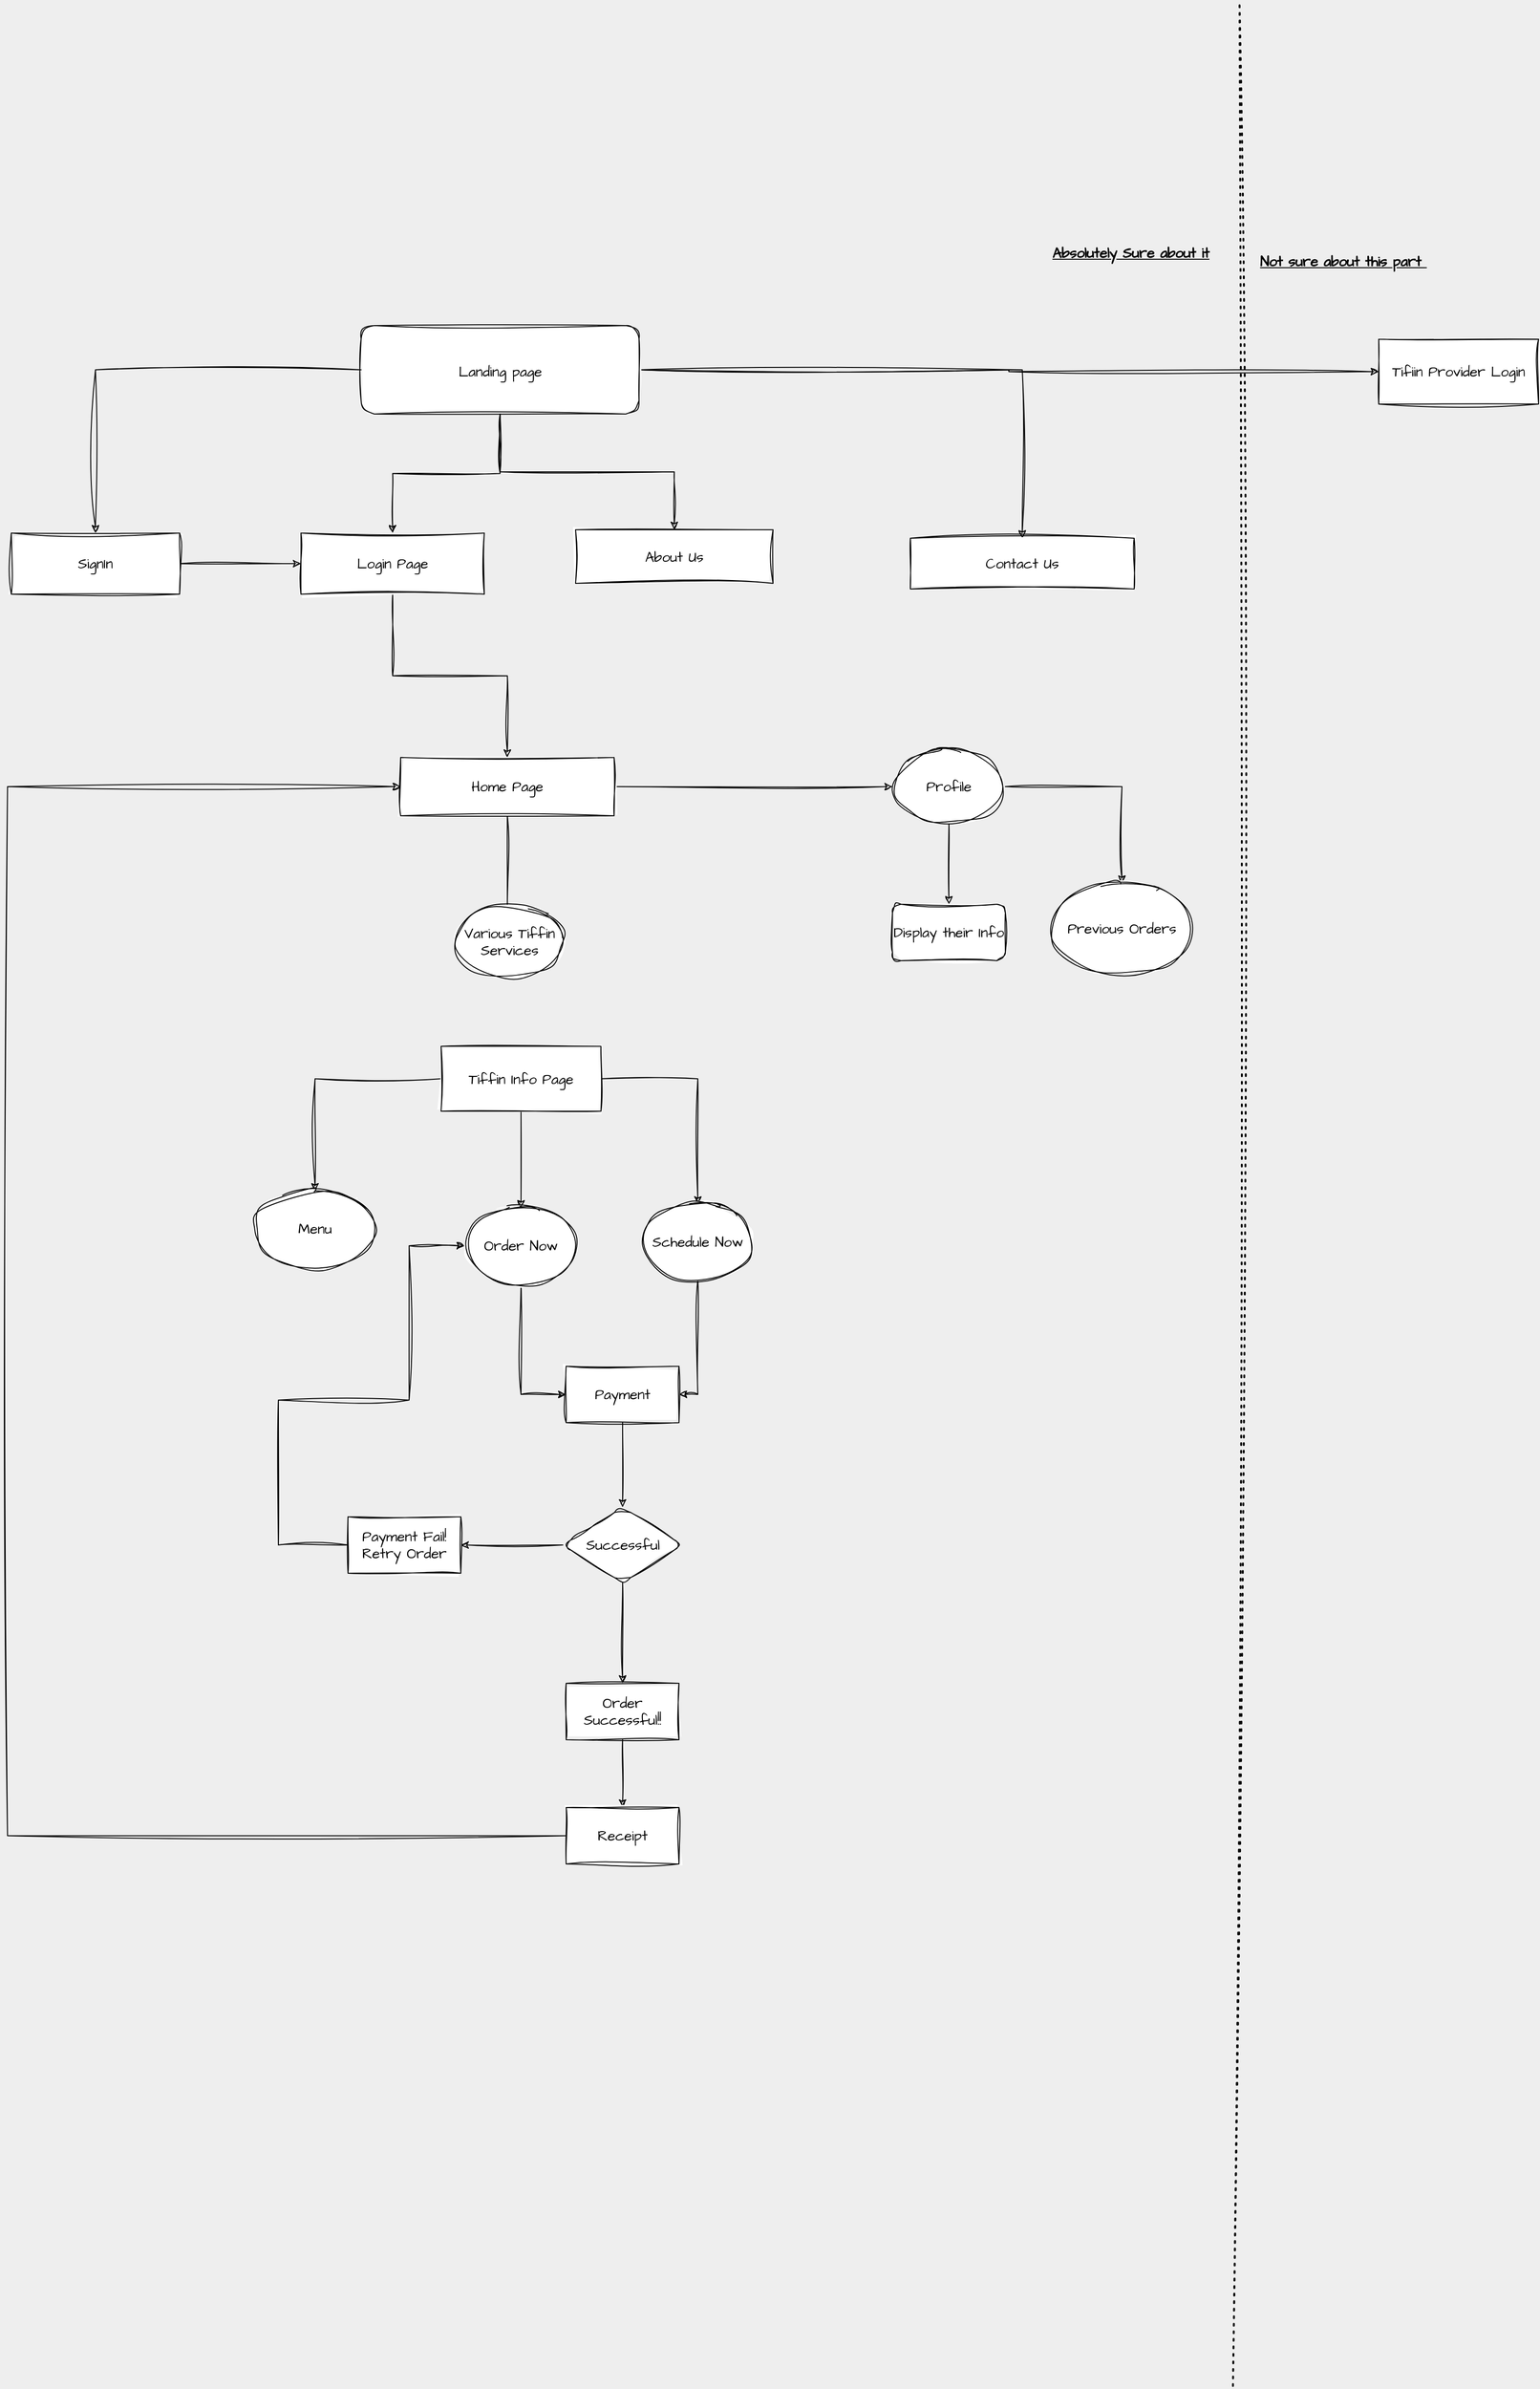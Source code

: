 <mxfile version="20.8.5" type="device" pages="4"><diagram id="qU4LE53ooOgN2-zUYoFn" name="Work Flow"><mxGraphModel dx="3400" dy="2569" grid="0" gridSize="10" guides="1" tooltips="1" connect="1" arrows="1" fold="1" page="0" pageScale="1" pageWidth="850" pageHeight="1100" background="#EEEEEE" math="0" shadow="0"><root><mxCell id="0"/><mxCell id="1" parent="0"/><mxCell id="UspK05dRH2hEgjVhkQDz-46" style="edgeStyle=orthogonalEdgeStyle;rounded=0;sketch=1;hachureGap=4;jiggle=2;orthogonalLoop=1;jettySize=auto;html=1;fontFamily=Architects Daughter;fontSource=https%3A%2F%2Ffonts.googleapis.com%2Fcss%3Ffamily%3DArchitects%2BDaughter;fontSize=15;entryX=0;entryY=0.5;entryDx=0;entryDy=0;fontColor=default;labelBackgroundColor=none;" parent="1" source="UspK05dRH2hEgjVhkQDz-1" target="UspK05dRH2hEgjVhkQDz-47" edge="1"><mxGeometry relative="1" as="geometry"><mxPoint x="806.143" y="-0.5" as="targetPoint"/></mxGeometry></mxCell><mxCell id="cf98-IgaGkdmowXJAJKg-17" style="edgeStyle=orthogonalEdgeStyle;rounded=0;sketch=1;hachureGap=4;jiggle=2;curveFitting=1;orthogonalLoop=1;jettySize=auto;html=1;entryX=0.5;entryY=0;entryDx=0;entryDy=0;fontFamily=Architects Daughter;fontSource=https%3A%2F%2Ffonts.googleapis.com%2Fcss%3Ffamily%3DArchitects%2BDaughter;fontSize=16;" edge="1" parent="1" source="UspK05dRH2hEgjVhkQDz-1" target="UspK05dRH2hEgjVhkQDz-19"><mxGeometry relative="1" as="geometry"/></mxCell><mxCell id="cf98-IgaGkdmowXJAJKg-18" style="edgeStyle=orthogonalEdgeStyle;rounded=0;sketch=1;hachureGap=4;jiggle=2;curveFitting=1;orthogonalLoop=1;jettySize=auto;html=1;exitX=0;exitY=0.5;exitDx=0;exitDy=0;entryX=0.5;entryY=0;entryDx=0;entryDy=0;fontFamily=Architects Daughter;fontSource=https%3A%2F%2Ffonts.googleapis.com%2Fcss%3Ffamily%3DArchitects%2BDaughter;fontSize=16;" edge="1" parent="1" source="UspK05dRH2hEgjVhkQDz-1" target="UspK05dRH2hEgjVhkQDz-14"><mxGeometry relative="1" as="geometry"/></mxCell><mxCell id="cf98-IgaGkdmowXJAJKg-19" style="edgeStyle=orthogonalEdgeStyle;rounded=0;sketch=1;hachureGap=4;jiggle=2;curveFitting=1;orthogonalLoop=1;jettySize=auto;html=1;entryX=0.5;entryY=0;entryDx=0;entryDy=0;fontFamily=Architects Daughter;fontSource=https%3A%2F%2Ffonts.googleapis.com%2Fcss%3Ffamily%3DArchitects%2BDaughter;fontSize=16;" edge="1" parent="1" source="UspK05dRH2hEgjVhkQDz-1" target="UspK05dRH2hEgjVhkQDz-2"><mxGeometry relative="1" as="geometry"/></mxCell><mxCell id="cf98-IgaGkdmowXJAJKg-20" style="edgeStyle=orthogonalEdgeStyle;rounded=0;sketch=1;hachureGap=4;jiggle=2;curveFitting=1;orthogonalLoop=1;jettySize=auto;html=1;exitX=1;exitY=0.5;exitDx=0;exitDy=0;entryX=0.5;entryY=0;entryDx=0;entryDy=0;fontFamily=Architects Daughter;fontSource=https%3A%2F%2Ffonts.googleapis.com%2Fcss%3Ffamily%3DArchitects%2BDaughter;fontSize=16;" edge="1" parent="1" source="UspK05dRH2hEgjVhkQDz-1" target="UspK05dRH2hEgjVhkQDz-3"><mxGeometry relative="1" as="geometry"/></mxCell><mxCell id="UspK05dRH2hEgjVhkQDz-1" value="&lt;font style=&quot;font-size: 15px;&quot;&gt;Landing page&lt;/font&gt;" style="rounded=1;whiteSpace=wrap;html=1;sketch=1;hachureGap=4;jiggle=2;fontFamily=Architects Daughter;fontSource=https%3A%2F%2Ffonts.googleapis.com%2Fcss%3Ffamily%3DArchitects%2BDaughter;fontSize=20;glass=0;shadow=0;labelBackgroundColor=none;" parent="1" vertex="1"><mxGeometry x="78" y="-413" width="295.5" height="94" as="geometry"/></mxCell><mxCell id="UspK05dRH2hEgjVhkQDz-2" value="About Us" style="rounded=0;whiteSpace=wrap;html=1;shadow=0;glass=0;sketch=1;hachureGap=4;jiggle=2;fontFamily=Architects Daughter;fontSource=https%3A%2F%2Ffonts.googleapis.com%2Fcss%3Ffamily%3DArchitects%2BDaughter;fontSize=15;labelBackgroundColor=none;" parent="1" vertex="1"><mxGeometry x="306" y="-196" width="210" height="57" as="geometry"/></mxCell><mxCell id="UspK05dRH2hEgjVhkQDz-3" value="Contact Us" style="rounded=0;whiteSpace=wrap;html=1;shadow=0;glass=0;sketch=1;hachureGap=4;jiggle=2;fontFamily=Architects Daughter;fontSource=https%3A%2F%2Ffonts.googleapis.com%2Fcss%3Ffamily%3DArchitects%2BDaughter;fontSize=15;labelBackgroundColor=none;" parent="1" vertex="1"><mxGeometry x="662" y="-187" width="238" height="54" as="geometry"/></mxCell><mxCell id="cf98-IgaGkdmowXJAJKg-23" style="edgeStyle=orthogonalEdgeStyle;rounded=0;sketch=1;hachureGap=4;jiggle=2;curveFitting=1;orthogonalLoop=1;jettySize=auto;html=1;entryX=0.479;entryY=0.146;entryDx=0;entryDy=0;entryPerimeter=0;fontFamily=Architects Daughter;fontSource=https%3A%2F%2Ffonts.googleapis.com%2Fcss%3Ffamily%3DArchitects%2BDaughter;fontSize=16;" edge="1" parent="1" source="UspK05dRH2hEgjVhkQDz-4" target="UspK05dRH2hEgjVhkQDz-34"><mxGeometry relative="1" as="geometry"/></mxCell><mxCell id="cf98-IgaGkdmowXJAJKg-24" style="edgeStyle=orthogonalEdgeStyle;rounded=0;sketch=1;hachureGap=4;jiggle=2;curveFitting=1;orthogonalLoop=1;jettySize=auto;html=1;entryX=0;entryY=0.5;entryDx=0;entryDy=0;fontFamily=Architects Daughter;fontSource=https%3A%2F%2Ffonts.googleapis.com%2Fcss%3Ffamily%3DArchitects%2BDaughter;fontSize=16;" edge="1" parent="1" source="UspK05dRH2hEgjVhkQDz-4" target="UspK05dRH2hEgjVhkQDz-66"><mxGeometry relative="1" as="geometry"/></mxCell><mxCell id="UspK05dRH2hEgjVhkQDz-4" value="Home Page" style="rounded=0;whiteSpace=wrap;html=1;shadow=0;glass=0;sketch=1;hachureGap=4;jiggle=2;fontFamily=Architects Daughter;fontSource=https%3A%2F%2Ffonts.googleapis.com%2Fcss%3Ffamily%3DArchitects%2BDaughter;fontSize=15;labelBackgroundColor=none;" parent="1" vertex="1"><mxGeometry x="120" y="46" width="227" height="62" as="geometry"/></mxCell><mxCell id="cf98-IgaGkdmowXJAJKg-21" style="edgeStyle=orthogonalEdgeStyle;rounded=0;sketch=1;hachureGap=4;jiggle=2;curveFitting=1;orthogonalLoop=1;jettySize=auto;html=1;fontFamily=Architects Daughter;fontSource=https%3A%2F%2Ffonts.googleapis.com%2Fcss%3Ffamily%3DArchitects%2BDaughter;fontSize=16;" edge="1" parent="1" source="UspK05dRH2hEgjVhkQDz-14" target="UspK05dRH2hEgjVhkQDz-19"><mxGeometry relative="1" as="geometry"/></mxCell><mxCell id="UspK05dRH2hEgjVhkQDz-14" value="SignIn" style="rounded=0;whiteSpace=wrap;html=1;shadow=0;glass=0;sketch=1;hachureGap=4;jiggle=2;fontFamily=Architects Daughter;fontSource=https%3A%2F%2Ffonts.googleapis.com%2Fcss%3Ffamily%3DArchitects%2BDaughter;fontSize=15;labelBackgroundColor=none;" parent="1" vertex="1"><mxGeometry x="-294" y="-192.5" width="179" height="65" as="geometry"/></mxCell><mxCell id="cf98-IgaGkdmowXJAJKg-22" style="edgeStyle=orthogonalEdgeStyle;rounded=0;sketch=1;hachureGap=4;jiggle=2;curveFitting=1;orthogonalLoop=1;jettySize=auto;html=1;entryX=0.5;entryY=0;entryDx=0;entryDy=0;fontFamily=Architects Daughter;fontSource=https%3A%2F%2Ffonts.googleapis.com%2Fcss%3Ffamily%3DArchitects%2BDaughter;fontSize=16;" edge="1" parent="1" source="UspK05dRH2hEgjVhkQDz-19" target="UspK05dRH2hEgjVhkQDz-4"><mxGeometry relative="1" as="geometry"/></mxCell><mxCell id="UspK05dRH2hEgjVhkQDz-19" value="Login Page" style="rounded=0;whiteSpace=wrap;html=1;shadow=0;glass=0;sketch=1;hachureGap=4;jiggle=2;fontFamily=Architects Daughter;fontSource=https%3A%2F%2Ffonts.googleapis.com%2Fcss%3Ffamily%3DArchitects%2BDaughter;fontSize=15;labelBackgroundColor=none;" parent="1" vertex="1"><mxGeometry x="14" y="-192.5" width="195" height="65" as="geometry"/></mxCell><mxCell id="cf98-IgaGkdmowXJAJKg-6" style="edgeStyle=orthogonalEdgeStyle;rounded=0;sketch=1;hachureGap=4;jiggle=2;curveFitting=1;orthogonalLoop=1;jettySize=auto;html=1;exitX=0;exitY=0.5;exitDx=0;exitDy=0;entryX=0.5;entryY=0;entryDx=0;entryDy=0;fontFamily=Architects Daughter;fontSource=https%3A%2F%2Ffonts.googleapis.com%2Fcss%3Ffamily%3DArchitects%2BDaughter;fontSize=16;" edge="1" parent="1" source="UspK05dRH2hEgjVhkQDz-32" target="cf98-IgaGkdmowXJAJKg-5"><mxGeometry relative="1" as="geometry"/></mxCell><mxCell id="cf98-IgaGkdmowXJAJKg-7" style="edgeStyle=orthogonalEdgeStyle;rounded=0;sketch=1;hachureGap=4;jiggle=2;curveFitting=1;orthogonalLoop=1;jettySize=auto;html=1;entryX=0.5;entryY=0;entryDx=0;entryDy=0;fontFamily=Architects Daughter;fontSource=https%3A%2F%2Ffonts.googleapis.com%2Fcss%3Ffamily%3DArchitects%2BDaughter;fontSize=16;" edge="1" parent="1" source="UspK05dRH2hEgjVhkQDz-32" target="UspK05dRH2hEgjVhkQDz-39"><mxGeometry relative="1" as="geometry"/></mxCell><mxCell id="cf98-IgaGkdmowXJAJKg-8" style="edgeStyle=orthogonalEdgeStyle;rounded=0;sketch=1;hachureGap=4;jiggle=2;curveFitting=1;orthogonalLoop=1;jettySize=auto;html=1;exitX=1;exitY=0.5;exitDx=0;exitDy=0;entryX=0.5;entryY=0;entryDx=0;entryDy=0;fontFamily=Architects Daughter;fontSource=https%3A%2F%2Ffonts.googleapis.com%2Fcss%3Ffamily%3DArchitects%2BDaughter;fontSize=16;" edge="1" parent="1" source="UspK05dRH2hEgjVhkQDz-32" target="UspK05dRH2hEgjVhkQDz-41"><mxGeometry relative="1" as="geometry"/></mxCell><mxCell id="UspK05dRH2hEgjVhkQDz-32" value="Tiffin Info Page" style="rounded=0;whiteSpace=wrap;html=1;shadow=0;glass=0;sketch=1;hachureGap=4;jiggle=2;fontFamily=Architects Daughter;fontSource=https%3A%2F%2Ffonts.googleapis.com%2Fcss%3Ffamily%3DArchitects%2BDaughter;fontSize=15;labelBackgroundColor=none;" parent="1" vertex="1"><mxGeometry x="163" y="353" width="170" height="69" as="geometry"/></mxCell><mxCell id="UspK05dRH2hEgjVhkQDz-34" value="Various Tiffin Services" style="ellipse;whiteSpace=wrap;html=1;rounded=1;shadow=0;glass=0;sketch=1;hachureGap=4;jiggle=2;fontFamily=Architects Daughter;fontSource=https%3A%2F%2Ffonts.googleapis.com%2Fcss%3Ffamily%3DArchitects%2BDaughter;fontSize=15;labelBackgroundColor=none;" parent="1" vertex="1"><mxGeometry x="176" y="202" width="120" height="80" as="geometry"/></mxCell><mxCell id="cf98-IgaGkdmowXJAJKg-9" style="edgeStyle=orthogonalEdgeStyle;rounded=0;sketch=1;hachureGap=4;jiggle=2;curveFitting=1;orthogonalLoop=1;jettySize=auto;html=1;entryX=0;entryY=0.5;entryDx=0;entryDy=0;fontFamily=Architects Daughter;fontSource=https%3A%2F%2Ffonts.googleapis.com%2Fcss%3Ffamily%3DArchitects%2BDaughter;fontSize=16;" edge="1" parent="1" source="UspK05dRH2hEgjVhkQDz-39" target="UspK05dRH2hEgjVhkQDz-43"><mxGeometry relative="1" as="geometry"/></mxCell><mxCell id="UspK05dRH2hEgjVhkQDz-39" value="Order Now" style="ellipse;whiteSpace=wrap;html=1;rounded=1;shadow=0;glass=0;sketch=1;hachureGap=4;jiggle=2;fontFamily=Architects Daughter;fontSource=https%3A%2F%2Ffonts.googleapis.com%2Fcss%3Ffamily%3DArchitects%2BDaughter;fontSize=15;labelBackgroundColor=none;" parent="1" vertex="1"><mxGeometry x="188" y="525" width="120" height="80" as="geometry"/></mxCell><mxCell id="cf98-IgaGkdmowXJAJKg-10" style="edgeStyle=orthogonalEdgeStyle;rounded=0;sketch=1;hachureGap=4;jiggle=2;curveFitting=1;orthogonalLoop=1;jettySize=auto;html=1;entryX=1;entryY=0.5;entryDx=0;entryDy=0;fontFamily=Architects Daughter;fontSource=https%3A%2F%2Ffonts.googleapis.com%2Fcss%3Ffamily%3DArchitects%2BDaughter;fontSize=16;" edge="1" parent="1" source="UspK05dRH2hEgjVhkQDz-41" target="UspK05dRH2hEgjVhkQDz-43"><mxGeometry relative="1" as="geometry"/></mxCell><mxCell id="UspK05dRH2hEgjVhkQDz-41" value="Schedule Now" style="ellipse;whiteSpace=wrap;html=1;rounded=1;shadow=0;glass=0;sketch=1;hachureGap=4;jiggle=2;fontFamily=Architects Daughter;fontSource=https%3A%2F%2Ffonts.googleapis.com%2Fcss%3Ffamily%3DArchitects%2BDaughter;fontSize=15;labelBackgroundColor=none;" parent="1" vertex="1"><mxGeometry x="376" y="521" width="120" height="80" as="geometry"/></mxCell><mxCell id="cf98-IgaGkdmowXJAJKg-11" style="edgeStyle=orthogonalEdgeStyle;rounded=0;sketch=1;hachureGap=4;jiggle=2;curveFitting=1;orthogonalLoop=1;jettySize=auto;html=1;exitX=0.5;exitY=1;exitDx=0;exitDy=0;entryX=0.5;entryY=0;entryDx=0;entryDy=0;fontFamily=Architects Daughter;fontSource=https%3A%2F%2Ffonts.googleapis.com%2Fcss%3Ffamily%3DArchitects%2BDaughter;fontSize=16;" edge="1" parent="1" source="UspK05dRH2hEgjVhkQDz-43" target="UspK05dRH2hEgjVhkQDz-50"><mxGeometry relative="1" as="geometry"/></mxCell><mxCell id="UspK05dRH2hEgjVhkQDz-43" value="Payment" style="rounded=0;whiteSpace=wrap;html=1;shadow=0;glass=0;sketch=1;hachureGap=4;jiggle=2;fontFamily=Architects Daughter;fontSource=https%3A%2F%2Ffonts.googleapis.com%2Fcss%3Ffamily%3DArchitects%2BDaughter;fontSize=15;labelBackgroundColor=none;" parent="1" vertex="1"><mxGeometry x="296" y="693" width="120" height="60" as="geometry"/></mxCell><mxCell id="UspK05dRH2hEgjVhkQDz-47" value="Tifiin Provider Login" style="rounded=0;whiteSpace=wrap;html=1;shadow=0;glass=0;sketch=1;hachureGap=4;jiggle=2;fontFamily=Architects Daughter;fontSource=https%3A%2F%2Ffonts.googleapis.com%2Fcss%3Ffamily%3DArchitects%2BDaughter;fontSize=15;labelBackgroundColor=none;" parent="1" vertex="1"><mxGeometry x="1160" y="-398.5" width="170" height="69" as="geometry"/></mxCell><mxCell id="UspK05dRH2hEgjVhkQDz-48" value="" style="endArrow=none;dashed=1;html=1;dashPattern=1 3;strokeWidth=2;rounded=0;sketch=1;hachureGap=4;jiggle=2;fontFamily=Architects Daughter;fontSource=https%3A%2F%2Ffonts.googleapis.com%2Fcss%3Ffamily%3DArchitects%2BDaughter;fontSize=15;fontColor=default;labelBackgroundColor=none;" parent="1" edge="1"><mxGeometry width="50" height="50" relative="1" as="geometry"><mxPoint x="1005" y="1776.713" as="sourcePoint"/><mxPoint x="1012" y="-757.001" as="targetPoint"/></mxGeometry></mxCell><mxCell id="cf98-IgaGkdmowXJAJKg-12" style="edgeStyle=orthogonalEdgeStyle;rounded=0;sketch=1;hachureGap=4;jiggle=2;curveFitting=1;orthogonalLoop=1;jettySize=auto;html=1;exitX=0;exitY=0.5;exitDx=0;exitDy=0;entryX=1;entryY=0.5;entryDx=0;entryDy=0;fontFamily=Architects Daughter;fontSource=https%3A%2F%2Ffonts.googleapis.com%2Fcss%3Ffamily%3DArchitects%2BDaughter;fontSize=16;" edge="1" parent="1" source="UspK05dRH2hEgjVhkQDz-50" target="UspK05dRH2hEgjVhkQDz-55"><mxGeometry relative="1" as="geometry"/></mxCell><mxCell id="cf98-IgaGkdmowXJAJKg-13" style="edgeStyle=orthogonalEdgeStyle;rounded=0;sketch=1;hachureGap=4;jiggle=2;curveFitting=1;orthogonalLoop=1;jettySize=auto;html=1;entryX=0.5;entryY=0;entryDx=0;entryDy=0;fontFamily=Architects Daughter;fontSource=https%3A%2F%2Ffonts.googleapis.com%2Fcss%3Ffamily%3DArchitects%2BDaughter;fontSize=16;" edge="1" parent="1" source="UspK05dRH2hEgjVhkQDz-50" target="UspK05dRH2hEgjVhkQDz-52"><mxGeometry relative="1" as="geometry"/></mxCell><mxCell id="UspK05dRH2hEgjVhkQDz-50" value="Successful" style="rhombus;whiteSpace=wrap;html=1;rounded=1;shadow=0;glass=0;sketch=1;hachureGap=4;jiggle=2;fontFamily=Architects Daughter;fontSource=https%3A%2F%2Ffonts.googleapis.com%2Fcss%3Ffamily%3DArchitects%2BDaughter;fontSize=15;labelBackgroundColor=none;" parent="1" vertex="1"><mxGeometry x="292.5" y="843" width="127" height="80" as="geometry"/></mxCell><mxCell id="cf98-IgaGkdmowXJAJKg-14" style="edgeStyle=orthogonalEdgeStyle;rounded=0;sketch=1;hachureGap=4;jiggle=2;curveFitting=1;orthogonalLoop=1;jettySize=auto;html=1;entryX=0.5;entryY=0;entryDx=0;entryDy=0;fontFamily=Architects Daughter;fontSource=https%3A%2F%2Ffonts.googleapis.com%2Fcss%3Ffamily%3DArchitects%2BDaughter;fontSize=16;" edge="1" parent="1" source="UspK05dRH2hEgjVhkQDz-52" target="UspK05dRH2hEgjVhkQDz-62"><mxGeometry relative="1" as="geometry"/></mxCell><mxCell id="UspK05dRH2hEgjVhkQDz-52" value="Order Successful!!" style="rounded=0;whiteSpace=wrap;html=1;shadow=0;glass=0;sketch=1;hachureGap=4;jiggle=2;fontFamily=Architects Daughter;fontSource=https%3A%2F%2Ffonts.googleapis.com%2Fcss%3Ffamily%3DArchitects%2BDaughter;fontSize=15;labelBackgroundColor=none;" parent="1" vertex="1"><mxGeometry x="296" y="1030" width="120" height="60" as="geometry"/></mxCell><mxCell id="cf98-IgaGkdmowXJAJKg-15" style="edgeStyle=orthogonalEdgeStyle;rounded=0;sketch=1;hachureGap=4;jiggle=2;curveFitting=1;orthogonalLoop=1;jettySize=auto;html=1;entryX=0;entryY=0.5;entryDx=0;entryDy=0;fontFamily=Architects Daughter;fontSource=https%3A%2F%2Ffonts.googleapis.com%2Fcss%3Ffamily%3DArchitects%2BDaughter;fontSize=16;" edge="1" parent="1" source="UspK05dRH2hEgjVhkQDz-55" target="UspK05dRH2hEgjVhkQDz-39"><mxGeometry relative="1" as="geometry"><Array as="points"><mxPoint x="-10" y="883"/><mxPoint x="-10" y="729"/><mxPoint x="129" y="729"/><mxPoint x="129" y="565"/></Array></mxGeometry></mxCell><mxCell id="UspK05dRH2hEgjVhkQDz-55" value="Payment Fail!&lt;br&gt;Retry Order" style="rounded=0;whiteSpace=wrap;html=1;shadow=0;glass=0;sketch=1;hachureGap=4;jiggle=2;fontFamily=Architects Daughter;fontSource=https%3A%2F%2Ffonts.googleapis.com%2Fcss%3Ffamily%3DArchitects%2BDaughter;fontSize=15;labelBackgroundColor=none;" parent="1" vertex="1"><mxGeometry x="64" y="853" width="120" height="60" as="geometry"/></mxCell><mxCell id="UspK05dRH2hEgjVhkQDz-57" value="&lt;u&gt;&lt;b&gt;Not sure about this part&amp;nbsp;&lt;/b&gt;&lt;/u&gt;" style="text;html=1;align=center;verticalAlign=middle;resizable=0;points=[];autosize=1;strokeColor=none;fillColor=none;fontSize=15;fontFamily=Architects Daughter;labelBackgroundColor=none;" parent="1" vertex="1"><mxGeometry x="1024" y="-496" width="195" height="30" as="geometry"/></mxCell><mxCell id="UspK05dRH2hEgjVhkQDz-58" value="&lt;u&gt;&lt;b&gt;Absolutely Sure about it&lt;/b&gt;&lt;/u&gt;" style="text;html=1;align=center;verticalAlign=middle;resizable=0;points=[];autosize=1;strokeColor=none;fillColor=none;fontSize=15;fontFamily=Architects Daughter;labelBackgroundColor=none;" parent="1" vertex="1"><mxGeometry x="803" y="-505" width="185" height="30" as="geometry"/></mxCell><mxCell id="cf98-IgaGkdmowXJAJKg-16" style="edgeStyle=orthogonalEdgeStyle;rounded=0;sketch=1;hachureGap=4;jiggle=2;curveFitting=1;orthogonalLoop=1;jettySize=auto;html=1;fontFamily=Architects Daughter;fontSource=https%3A%2F%2Ffonts.googleapis.com%2Fcss%3Ffamily%3DArchitects%2BDaughter;fontSize=16;entryX=0;entryY=0.5;entryDx=0;entryDy=0;" edge="1" parent="1" source="UspK05dRH2hEgjVhkQDz-62" target="UspK05dRH2hEgjVhkQDz-4"><mxGeometry relative="1" as="geometry"><mxPoint x="-215" y="415" as="targetPoint"/><Array as="points"><mxPoint x="-298" y="1192"/><mxPoint x="-298" y="77"/></Array></mxGeometry></mxCell><mxCell id="UspK05dRH2hEgjVhkQDz-62" value="Receipt" style="rounded=0;whiteSpace=wrap;html=1;shadow=0;glass=0;sketch=1;hachureGap=4;jiggle=2;fontFamily=Architects Daughter;fontSource=https%3A%2F%2Ffonts.googleapis.com%2Fcss%3Ffamily%3DArchitects%2BDaughter;fontSize=15;labelBackgroundColor=none;" parent="1" vertex="1"><mxGeometry x="296" y="1162" width="120" height="60" as="geometry"/></mxCell><mxCell id="cf98-IgaGkdmowXJAJKg-25" style="edgeStyle=orthogonalEdgeStyle;rounded=0;sketch=1;hachureGap=4;jiggle=2;curveFitting=1;orthogonalLoop=1;jettySize=auto;html=1;entryX=0.5;entryY=0;entryDx=0;entryDy=0;fontFamily=Architects Daughter;fontSource=https%3A%2F%2Ffonts.googleapis.com%2Fcss%3Ffamily%3DArchitects%2BDaughter;fontSize=16;" edge="1" parent="1" source="UspK05dRH2hEgjVhkQDz-66" target="UspK05dRH2hEgjVhkQDz-67"><mxGeometry relative="1" as="geometry"/></mxCell><mxCell id="cf98-IgaGkdmowXJAJKg-26" style="edgeStyle=orthogonalEdgeStyle;rounded=0;sketch=1;hachureGap=4;jiggle=2;curveFitting=1;orthogonalLoop=1;jettySize=auto;html=1;entryX=0.5;entryY=0;entryDx=0;entryDy=0;fontFamily=Architects Daughter;fontSource=https%3A%2F%2Ffonts.googleapis.com%2Fcss%3Ffamily%3DArchitects%2BDaughter;fontSize=16;" edge="1" parent="1" source="UspK05dRH2hEgjVhkQDz-66" target="UspK05dRH2hEgjVhkQDz-71"><mxGeometry relative="1" as="geometry"/></mxCell><mxCell id="UspK05dRH2hEgjVhkQDz-66" value="Profile" style="ellipse;whiteSpace=wrap;html=1;rounded=1;shadow=0;glass=0;sketch=1;hachureGap=4;jiggle=2;fontFamily=Architects Daughter;fontSource=https%3A%2F%2Ffonts.googleapis.com%2Fcss%3Ffamily%3DArchitects%2BDaughter;fontSize=15;labelBackgroundColor=none;" parent="1" vertex="1"><mxGeometry x="643" y="37" width="120" height="80" as="geometry"/></mxCell><mxCell id="UspK05dRH2hEgjVhkQDz-67" value="Display their Info" style="whiteSpace=wrap;html=1;fontSize=15;fontFamily=Architects Daughter;rounded=1;shadow=0;glass=0;sketch=1;hachureGap=4;jiggle=2;fontSource=https%3A%2F%2Ffonts.googleapis.com%2Fcss%3Ffamily%3DArchitects%2BDaughter;labelBackgroundColor=none;" parent="1" vertex="1"><mxGeometry x="643" y="202" width="120" height="60" as="geometry"/></mxCell><mxCell id="UspK05dRH2hEgjVhkQDz-71" value="Previous Orders" style="ellipse;whiteSpace=wrap;html=1;rounded=1;shadow=0;glass=0;sketch=1;hachureGap=4;jiggle=2;fontFamily=Architects Daughter;fontSource=https%3A%2F%2Ffonts.googleapis.com%2Fcss%3Ffamily%3DArchitects%2BDaughter;fontSize=15;labelBackgroundColor=none;" parent="1" vertex="1"><mxGeometry x="810" y="180" width="154" height="96" as="geometry"/></mxCell><mxCell id="cf98-IgaGkdmowXJAJKg-5" value="Menu" style="ellipse;whiteSpace=wrap;html=1;rounded=1;shadow=0;glass=0;sketch=1;hachureGap=4;jiggle=2;fontFamily=Architects Daughter;fontSource=https%3A%2F%2Ffonts.googleapis.com%2Fcss%3Ffamily%3DArchitects%2BDaughter;fontSize=15;labelBackgroundColor=none;" vertex="1" parent="1"><mxGeometry x="-31" y="507" width="120" height="80" as="geometry"/></mxCell></root></mxGraphModel></diagram><diagram id="x4HXn_7fGmS45YMYpyGe" name="Class Diagram"><mxGraphModel dx="1050" dy="619" grid="0" gridSize="10" guides="1" tooltips="1" connect="1" arrows="1" fold="1" page="0" pageScale="1" pageWidth="850" pageHeight="1100" math="0" shadow="0"><root><mxCell id="0"/><mxCell id="1" parent="0"/><mxCell id="iXjoS4rOGsuSApcdDR9K-1" value="" style="fillColor=none;strokeColor=none;pointerEvents=0;fontStyle=0;html=1;whiteSpace=wrap;container=1;collapsible=0;childLayout=stackLayout;resizeParent=1;dropTarget=0;fontSize=13;spacing=0;strokeOpacity=100;rounded=1;absoluteArcSize=1;arcSize=9;strokeWidth=0.8;sketch=1;swimlaneLine=0;" parent="1" vertex="1"><mxGeometry x="341" y="346" width="240" height="193.75" as="geometry"/></mxCell><mxCell id="iXjoS4rOGsuSApcdDR9K-2" value="USERS" style="swimlane;html=1;whiteSpace=wrap;connectable=0;fontStyle=0;startSize=30;dropTarget=0;rounded=1;spacing=0;strokeColor=#3a414a;strokeOpacity=100;strokeWidth=0.8;container=1;pointerEvents=0;collapsible=0;recursiveResize=0;fontSize=16.7;fontColor=#3a414a;swimlaneLine=0;sketch=1;" parent="iXjoS4rOGsuSApcdDR9K-1" vertex="1"><mxGeometry width="240" height="193.75" as="geometry"/></mxCell><mxCell id="iXjoS4rOGsuSApcdDR9K-3" value="" style="fillColor=none;strokeColor=none;pointerEvents=0;fontStyle=0;html=1;whiteSpace=wrap;container=1;collapsible=0;childLayout=stackLayout;resizeParent=1;dropTarget=0;fontSize=13;spacing=0;strokeOpacity=100;rounded=1;absoluteArcSize=1;arcSize=9;strokeWidth=0.8;sketch=1;swimlaneLine=0;" parent="1" vertex="1"><mxGeometry x="686" y="211" width="240" height="298.75" as="geometry"/></mxCell><mxCell id="iXjoS4rOGsuSApcdDR9K-4" value="ORDERS" style="swimlane;html=1;whiteSpace=wrap;connectable=0;fontStyle=0;startSize=30;dropTarget=0;rounded=1;spacing=0;strokeColor=#3a414a;strokeOpacity=100;strokeWidth=0.8;container=1;pointerEvents=0;collapsible=0;recursiveResize=0;fontSize=16.7;fontColor=#3a414a;sketch=1;swimlaneLine=0;" parent="iXjoS4rOGsuSApcdDR9K-3" vertex="1"><mxGeometry width="240" height="298.75" as="geometry"/></mxCell><mxCell id="iXjoS4rOGsuSApcdDR9K-5" value="" style="fillColor=none;strokeColor=none;pointerEvents=0;fontStyle=0;html=1;whiteSpace=wrap;container=1;collapsible=0;childLayout=stackLayout;resizeParent=1;dropTarget=0;fontSize=13;spacing=0;strokeOpacity=100;rounded=1;absoluteArcSize=1;arcSize=9;strokeWidth=0.8;sketch=1;swimlaneLine=0;" parent="1" vertex="1"><mxGeometry x="986" y="377" width="240" height="193.75" as="geometry"/></mxCell><mxCell id="iXjoS4rOGsuSApcdDR9K-6" value="TIFFIN" style="swimlane;html=1;whiteSpace=wrap;connectable=0;fontStyle=0;startSize=30;dropTarget=0;rounded=1;spacing=0;strokeColor=#3a414a;strokeOpacity=100;strokeWidth=0.8;container=1;pointerEvents=0;collapsible=0;recursiveResize=0;fontSize=16.7;fontColor=#3a414a;sketch=1;swimlaneLine=0;" parent="iXjoS4rOGsuSApcdDR9K-5" vertex="1"><mxGeometry width="240" height="193.75" as="geometry"/></mxCell><mxCell id="iXjoS4rOGsuSApcdDR9K-7" value="" style="fillColor=none;strokeColor=none;pointerEvents=0;fontStyle=0;html=1;whiteSpace=wrap;container=1;collapsible=0;childLayout=stackLayout;resizeParent=1;dropTarget=0;fontSize=13;spacing=0;strokeOpacity=100;rounded=1;absoluteArcSize=1;arcSize=9;strokeWidth=0.8;sketch=1;swimlaneLine=0;" parent="1" vertex="1"><mxGeometry x="697" y="586" width="240" height="193.75" as="geometry"/></mxCell><mxCell id="iXjoS4rOGsuSApcdDR9K-8" value="PAYMENT" style="swimlane;html=1;whiteSpace=wrap;connectable=0;fontStyle=0;startSize=30;dropTarget=0;rounded=1;spacing=0;strokeColor=#3a414a;strokeOpacity=100;strokeWidth=0.8;container=1;pointerEvents=0;collapsible=0;recursiveResize=0;fontSize=16.7;fontColor=#3a414a;sketch=1;swimlaneLine=0;" parent="iXjoS4rOGsuSApcdDR9K-7" vertex="1"><mxGeometry width="240" height="193.75" as="geometry"/></mxCell><UserObject label="-email&#10;-password&#10;-name               &#10;&#9;-first name&#10;&#9;-last name&#10;-phone number" lucidchartObjectId="r13ki5lJMA2C" id="iXjoS4rOGsuSApcdDR9K-9"><mxCell style="html=1;overflow=block;blockSpacing=1;whiteSpace=wrap;fontSize=16.7;fontColor=#3a414a;align=left;spacing=3.8;verticalAlign=top;strokeColor=none;fillOpacity=0;fillColor=#ffffff;strokeWidth=0;sketch=1;swimlaneLine=0;rounded=1;" parent="1" vertex="1"><mxGeometry x="356" y="391" width="210" height="128" as="geometry"/></mxCell></UserObject><UserObject label="-user_id&#10;-tiffin_id&#10;-delivery address&#10;-order details&#10;&#9;-order now&#10;&#9;&#9;-number of meal&#10;&#9;&#9;-type of meal&#10;&#9;-scheduled order&#10;&#9;&#9;-from date&#10;&#9;&#9;-type&#10;&#9;&#9;-number of meal" lucidchartObjectId="r13kfVSxAThA" id="iXjoS4rOGsuSApcdDR9K-10"><mxCell style="html=1;overflow=block;blockSpacing=1;whiteSpace=wrap;fontSize=16.7;fontColor=#3a414a;align=left;spacing=3.8;verticalAlign=top;strokeColor=none;fillOpacity=0;fillColor=#ffffff;strokeWidth=0;sketch=1;swimlaneLine=0;rounded=1;" parent="1" vertex="1"><mxGeometry x="701" y="256" width="210" height="228" as="geometry"/></mxCell></UserObject><UserObject label="-id&#10;-name&#10;-description&#10;-service provider name&#10;-menu&#10;-price&#10;" lucidchartObjectId="r13kLitXuYH2" id="iXjoS4rOGsuSApcdDR9K-11"><mxCell style="html=1;overflow=block;blockSpacing=1;whiteSpace=wrap;fontSize=16.7;fontColor=#3a414a;align=left;spacing=3.8;verticalAlign=top;strokeColor=none;fillOpacity=0;fillColor=#ffffff;strokeWidth=0;sketch=1;swimlaneLine=0;rounded=1;" parent="1" vertex="1"><mxGeometry x="1001" y="422" width="210" height="148" as="geometry"/></mxCell></UserObject><UserObject label="-user_id&#10;-order_id&#10;-amount&#10;-status&#10;-timestamp&#10;" lucidchartObjectId="r13ks~0I9wj." id="iXjoS4rOGsuSApcdDR9K-12"><mxCell style="html=1;overflow=block;blockSpacing=1;whiteSpace=wrap;fontSize=16.7;fontColor=#3a414a;align=left;spacing=3.8;verticalAlign=top;strokeColor=none;fillOpacity=0;fillColor=#ffffff;strokeWidth=0;sketch=1;swimlaneLine=0;rounded=1;" parent="1" vertex="1"><mxGeometry x="712" y="631" width="210" height="128" as="geometry"/></mxCell></UserObject><UserObject label="" lucidchartObjectId="r13k~g84Ozyo" id="iXjoS4rOGsuSApcdDR9K-13"><mxCell style="html=1;jettySize=18;whiteSpace=wrap;fontSize=13;strokeColor=#3a414a;strokeOpacity=100;strokeWidth=0.8;rounded=1;arcSize=12;edgeStyle=orthogonalEdgeStyle;startArrow=none;endArrow=block;endFill=1;exitX=1.002;exitY=0.5;exitPerimeter=0;entryX=-0.002;entryY=0.5;entryPerimeter=0;sketch=1;swimlaneLine=0;curved=1;" parent="1" source="iXjoS4rOGsuSApcdDR9K-1" target="iXjoS4rOGsuSApcdDR9K-3" edge="1"><mxGeometry width="100" height="100" relative="1" as="geometry"><Array as="points"/></mxGeometry></mxCell></UserObject><UserObject label="" lucidchartObjectId="r13kxQMk_Oh9" id="iXjoS4rOGsuSApcdDR9K-14"><mxCell style="html=1;jettySize=18;whiteSpace=wrap;fontSize=13;strokeColor=#3a414a;strokeOpacity=100;strokeWidth=0.8;rounded=1;arcSize=12;edgeStyle=orthogonalEdgeStyle;startArrow=none;endArrow=block;endFill=1;exitX=1.011;exitY=0.431;exitPerimeter=0;entryX=-0.002;entryY=0.5;entryPerimeter=0;sketch=1;swimlaneLine=0;curved=1;exitDx=0;exitDy=0;" parent="1" source="iXjoS4rOGsuSApcdDR9K-3" target="iXjoS4rOGsuSApcdDR9K-5" edge="1"><mxGeometry width="100" height="100" relative="1" as="geometry"><Array as="points"/></mxGeometry></mxCell></UserObject><UserObject label="" lucidchartObjectId="r13knLy2OZHC" id="iXjoS4rOGsuSApcdDR9K-15"><mxCell style="html=1;jettySize=18;whiteSpace=wrap;fontSize=13;strokeColor=#3a414a;strokeOpacity=100;strokeWidth=0.8;rounded=1;arcSize=12;edgeStyle=orthogonalEdgeStyle;startArrow=none;endArrow=block;endFill=1;exitX=0.5;exitY=1.002;exitPerimeter=0;entryX=-0.002;entryY=0.5;entryPerimeter=0;sketch=1;swimlaneLine=0;curved=1;" parent="1" source="iXjoS4rOGsuSApcdDR9K-1" target="iXjoS4rOGsuSApcdDR9K-7" edge="1"><mxGeometry width="100" height="100" relative="1" as="geometry"><Array as="points"/></mxGeometry></mxCell></UserObject><UserObject label="" lucidchartObjectId="r13k4C9y6CJM" id="iXjoS4rOGsuSApcdDR9K-16"><mxCell style="html=1;jettySize=18;whiteSpace=wrap;fontSize=13;strokeColor=#3a414a;strokeOpacity=100;strokeWidth=0.8;rounded=1;arcSize=12;edgeStyle=orthogonalEdgeStyle;startArrow=none;endArrow=block;endFill=1;exitX=0.5;exitY=1.001;exitPerimeter=0;entryX=0.452;entryY=-0.002;entryPerimeter=0;sketch=1;swimlaneLine=0;curved=1;" parent="1" source="iXjoS4rOGsuSApcdDR9K-3" target="iXjoS4rOGsuSApcdDR9K-7" edge="1"><mxGeometry width="100" height="100" relative="1" as="geometry"><Array as="points"/></mxGeometry></mxCell></UserObject><mxCell id="iXjoS4rOGsuSApcdDR9K-17" value="" style="strokeColor=none;fillColor=none;whiteSpace=wrap;fontSize=16.7;fontColor=#3a414a;spacing=3.8;strokeOpacity=100;rounded=1;absoluteArcSize=1;arcSize=9;strokeWidth=0.8;html=1;" parent="1" vertex="1"><mxGeometry x="236" y="395" width="60" height="120" as="geometry"/></mxCell><mxCell id="iXjoS4rOGsuSApcdDR9K-18" value="" style="shape=curlyBracket;rounded=1;whiteSpace=wrap;fontSize=16.7;fontColor=#3a414a;spacing=3.8;strokeColor=#3a414a;strokeOpacity=100;strokeWidth=0.8;sketch=1;swimlaneLine=0;" parent="iXjoS4rOGsuSApcdDR9K-17" vertex="1"><mxGeometry x="45" width="15" height="120" as="geometry"/></mxCell><mxCell id="iXjoS4rOGsuSApcdDR9K-19" value="field " style="strokeColor=none;fillColor=none;whiteSpace=wrap;fontSize=16.7;fontColor=#3a414a;spacing=3.8;strokeOpacity=100;rounded=1;absoluteArcSize=1;arcSize=9;strokeWidth=0.8;" parent="iXjoS4rOGsuSApcdDR9K-17" vertex="1"><mxGeometry width="45" height="120" as="geometry"/></mxCell><UserObject label="" lucidchartObjectId="r13k~dDM-jIE" id="iXjoS4rOGsuSApcdDR9K-20"><mxCell style="html=1;jettySize=18;whiteSpace=wrap;fontSize=13;strokeColor=#3a414a;strokeOpacity=100;strokeWidth=0.8;rounded=1;arcSize=12;edgeStyle=orthogonalEdgeStyle;startArrow=none;endArrow=block;endFill=1;exitX=0.438;exitY=-0.002;exitPerimeter=0;sketch=1;swimlaneLine=0;curved=1;" parent="1" source="iXjoS4rOGsuSApcdDR9K-1" edge="1"><mxGeometry width="100" height="100" relative="1" as="geometry"><Array as="points"/><mxPoint x="446" y="271" as="targetPoint"/></mxGeometry></mxCell></UserObject><UserObject label="collections" lucidchartObjectId="r13k5DCM3KfS" id="iXjoS4rOGsuSApcdDR9K-21"><mxCell style="html=1;overflow=block;blockSpacing=1;whiteSpace=wrap;fontSize=16.7;fontColor=#3a414a;align=left;spacing=3.8;verticalAlign=top;strokeColor=none;fillOpacity=0;fillColor=#ffffff;strokeWidth=0;sketch=1;swimlaneLine=0;rounded=1;" parent="1" vertex="1"><mxGeometry x="416" y="242" width="79" height="28" as="geometry"/></mxCell></UserObject><UserObject label="1" lucidchartObjectId="r13kVhoO2CXT" id="iXjoS4rOGsuSApcdDR9K-22"><mxCell style="html=1;overflow=block;blockSpacing=1;whiteSpace=wrap;fontSize=16.7;fontColor=#3a414a;align=left;spacing=3.8;verticalAlign=top;strokeColor=none;fillOpacity=0;fillColor=#ffffff;strokeWidth=0;sketch=1;swimlaneLine=0;rounded=1;" parent="1" vertex="1"><mxGeometry x="581" y="422" width="79" height="28" as="geometry"/></mxCell></UserObject><UserObject label="N" lucidchartObjectId="r13kLaYoTcOn" id="iXjoS4rOGsuSApcdDR9K-23"><mxCell style="html=1;overflow=block;blockSpacing=1;whiteSpace=wrap;fontSize=16.7;fontColor=#3a414a;align=left;spacing=3.8;verticalAlign=top;strokeColor=none;fillOpacity=0;fillColor=#ffffff;strokeWidth=0;sketch=1;swimlaneLine=0;rounded=1;" parent="1" vertex="1"><mxGeometry x="656" y="331" width="79" height="28" as="geometry"/></mxCell></UserObject><UserObject label="1" lucidchartObjectId="r13kNtt~dV1A" id="iXjoS4rOGsuSApcdDR9K-24"><mxCell style="html=1;overflow=block;blockSpacing=1;whiteSpace=wrap;fontSize=16.7;fontColor=#3a414a;align=left;spacing=3.8;verticalAlign=top;strokeColor=none;fillOpacity=0;fillColor=#ffffff;strokeWidth=0;sketch=1;swimlaneLine=0;rounded=1;" parent="1" vertex="1"><mxGeometry x="937" y="331" width="79" height="28" as="geometry"/></mxCell></UserObject><UserObject label="1" lucidchartObjectId="r13kxqiEwt1S" id="iXjoS4rOGsuSApcdDR9K-25"><mxCell style="html=1;overflow=block;blockSpacing=1;whiteSpace=wrap;fontSize=16.7;fontColor=#3a414a;align=left;spacing=3.8;verticalAlign=top;strokeColor=none;fillOpacity=0;fillColor=#ffffff;strokeWidth=0;sketch=1;swimlaneLine=0;rounded=1;" parent="1" vertex="1"><mxGeometry x="956" y="441" width="79" height="28" as="geometry"/></mxCell></UserObject><UserObject label="1" lucidchartObjectId="r13k7kwPtex6" id="iXjoS4rOGsuSApcdDR9K-26"><mxCell style="html=1;overflow=block;blockSpacing=1;whiteSpace=wrap;fontSize=16.7;fontColor=#3a414a;align=left;spacing=3.8;verticalAlign=top;strokeColor=none;fillOpacity=0;fillColor=#ffffff;strokeWidth=0;sketch=1;swimlaneLine=0;rounded=1;" parent="1" vertex="1"><mxGeometry x="806" y="514" width="79" height="28" as="geometry"/></mxCell></UserObject><UserObject label="1" lucidchartObjectId="r13k7.a1Ir7Z" id="iXjoS4rOGsuSApcdDR9K-27"><mxCell style="html=1;overflow=block;blockSpacing=1;whiteSpace=wrap;fontSize=16.7;fontColor=#3a414a;align=left;spacing=3.8;verticalAlign=top;strokeColor=none;fillOpacity=0;fillColor=#ffffff;strokeWidth=0;sketch=1;swimlaneLine=0;rounded=1;" parent="1" vertex="1"><mxGeometry x="806" y="559" width="79" height="28" as="geometry"/></mxCell></UserObject><UserObject label="1" lucidchartObjectId="r13kmAvXSUg~" id="iXjoS4rOGsuSApcdDR9K-28"><mxCell style="html=1;overflow=block;blockSpacing=1;whiteSpace=wrap;fontSize=16.7;fontColor=#3a414a;align=left;spacing=3.8;verticalAlign=top;strokeColor=none;fillOpacity=0;fillColor=#ffffff;strokeWidth=0;sketch=1;swimlaneLine=0;rounded=1;" parent="1" vertex="1"><mxGeometry x="461" y="545" width="79" height="28" as="geometry"/></mxCell></UserObject><UserObject label="N" lucidchartObjectId="r13k6WWuMUDe" id="iXjoS4rOGsuSApcdDR9K-29"><mxCell style="html=1;overflow=block;blockSpacing=1;whiteSpace=wrap;fontSize=16.7;fontColor=#3a414a;align=left;spacing=3.8;verticalAlign=top;strokeColor=none;fillOpacity=0;fillColor=#ffffff;strokeWidth=0;sketch=1;swimlaneLine=0;rounded=1;" parent="1" vertex="1"><mxGeometry x="656" y="646" width="79" height="28" as="geometry"/></mxCell></UserObject></root></mxGraphModel></diagram><diagram id="4lEBj3hNaUobYde7fVzq" name="Use Case Diagram"><mxGraphModel dx="1050" dy="1019" grid="0" gridSize="10" guides="1" tooltips="1" connect="1" arrows="1" fold="1" page="0" pageScale="1" pageWidth="850" pageHeight="1100" math="0" shadow="0"><root><mxCell id="0"/><mxCell id="1" parent="0"/><UserObject label="" lucidchartObjectId="zmLkBy5PLEOS" id="dxgFaqeLZ5TeQakG5YoU-1"><mxCell style="html=1;overflow=block;blockSpacing=1;whiteSpace=wrap;container=1;pointerEvents=0;collapsible=0;recursiveResize=0;fontSize=13;fontColor=#095C86;fontStyle=5;spacing=0;strokeColor=#AF45ED;strokeOpacity=100;rounded=1;absoluteArcSize=1;arcSize=9;fillColor=#F694C1;strokeWidth=2.3;sketch=1;" parent="1" vertex="1"><mxGeometry x="402" y="58" width="382" height="802" as="geometry"/></mxCell></UserObject><UserObject label="&lt;div style=&quot;display: flex; justify-content: center; text-align: center; align-items: baseline; font-size: 0; line-height: 1.25;margin-top: -2px;&quot;&gt;&lt;span&gt;&lt;br&gt;&lt;/span&gt;&lt;/div&gt;" lucidchartObjectId="F_1kTYWqV5dN" id="dxgFaqeLZ5TeQakG5YoU-17"><mxCell style="html=1;overflow=block;blockSpacing=1;whiteSpace=wrap;fontSize=13;spacing=3.8;strokeColor=#AF45ED;strokeOpacity=100;rounded=1;absoluteArcSize=1;arcSize=9;fillColor=#F694C1;strokeWidth=2.3;fontColor=#095C86;sketch=1;" parent="dxgFaqeLZ5TeQakG5YoU-1" vertex="1"><mxGeometry x="284" y="76" width="75" height="43" as="geometry"/></mxCell></UserObject><UserObject label="" lucidchartObjectId="d.1kL25ox~RV" id="dxgFaqeLZ5TeQakG5YoU-19"><mxCell style="html=1;overflow=block;blockSpacing=1;whiteSpace=wrap;fontSize=13;fontColor=#095C86;spacing=3.8;strokeColor=#AF45ED;strokeOpacity=100;rounded=1;absoluteArcSize=1;arcSize=9;fillColor=#F694C1;strokeWidth=2.3;sketch=1;" parent="dxgFaqeLZ5TeQakG5YoU-1" vertex="1"><mxGeometry x="293" y="187.5" width="75" height="24" as="geometry"/></mxCell></UserObject><UserObject label="Login" lucidchartObjectId="~61kOp9kbSVQ" id="dxgFaqeLZ5TeQakG5YoU-2"><mxCell style="html=1;overflow=block;blockSpacing=1;whiteSpace=wrap;ellipse;container=1;pointerEvents=0;collapsible=0;recursiveResize=0;fontSize=13;spacing=0;strokeColor=#AF45ED;strokeOpacity=100;fillOpacity=0;rounded=1;absoluteArcSize=1;arcSize=9;fillColor=#F694C1;strokeWidth=2.3;fontColor=#095C86;sketch=1;" parent="dxgFaqeLZ5TeQakG5YoU-1" vertex="1"><mxGeometry x="41" y="27" width="105" height="49" as="geometry"/></mxCell></UserObject><UserObject label="View Menu/Home Page" lucidchartObjectId="6-1kkY-g~VRQ" id="dxgFaqeLZ5TeQakG5YoU-3"><mxCell style="html=1;overflow=block;blockSpacing=1;whiteSpace=wrap;ellipse;container=1;pointerEvents=0;collapsible=0;recursiveResize=0;fontSize=13;spacing=0;strokeColor=#AF45ED;strokeOpacity=100;fillOpacity=0;rounded=1;absoluteArcSize=1;arcSize=9;fillColor=#F694C1;strokeWidth=2.3;fontColor=#095C86;sketch=1;" parent="dxgFaqeLZ5TeQakG5YoU-1" vertex="1"><mxGeometry x="93" y="104" width="141" height="49" as="geometry"/></mxCell></UserObject><UserObject label="&lt;span style=&quot;color: rgb(29, 38, 43);&quot;&gt;View Tiifin Info&lt;/span&gt;" lucidchartObjectId="Zj3kKHgJzvbC" id="dxgFaqeLZ5TeQakG5YoU-4"><mxCell style="html=1;overflow=block;blockSpacing=1;whiteSpace=wrap;ellipse;container=1;pointerEvents=0;collapsible=0;recursiveResize=0;fontSize=13;spacing=0;strokeColor=#AF45ED;strokeOpacity=100;fillOpacity=0;rounded=1;absoluteArcSize=1;arcSize=9;fillColor=#F694C1;strokeWidth=2.3;fontColor=#095C86;sketch=1;" parent="dxgFaqeLZ5TeQakG5YoU-1" vertex="1"><mxGeometry x="111" y="175" width="105" height="49" as="geometry"/></mxCell></UserObject><UserObject label="Order" lucidchartObjectId="3j3k2i5SL.~b" id="dxgFaqeLZ5TeQakG5YoU-5"><mxCell style="html=1;overflow=block;blockSpacing=1;whiteSpace=wrap;ellipse;container=1;pointerEvents=0;collapsible=0;recursiveResize=0;fontSize=13;spacing=0;strokeColor=#AF45ED;strokeOpacity=100;fillOpacity=0;rounded=1;absoluteArcSize=1;arcSize=9;fillColor=#F694C1;strokeWidth=2.3;fontColor=#095C86;sketch=1;" parent="dxgFaqeLZ5TeQakG5YoU-1" vertex="1"><mxGeometry x="97" y="244" width="105" height="49" as="geometry"/></mxCell></UserObject><UserObject label="Payment" lucidchartObjectId=".j3kVbOHa3wl" id="dxgFaqeLZ5TeQakG5YoU-6"><mxCell style="html=1;overflow=block;blockSpacing=1;whiteSpace=wrap;ellipse;container=1;pointerEvents=0;collapsible=0;recursiveResize=0;fontSize=13;spacing=0;strokeColor=#AF45ED;strokeOpacity=100;fillOpacity=0;rounded=1;absoluteArcSize=1;arcSize=9;fillColor=#F694C1;strokeWidth=2.3;fontColor=#095C86;sketch=1;" parent="dxgFaqeLZ5TeQakG5YoU-1" vertex="1"><mxGeometry x="49" y="310" width="99" height="48" as="geometry"/></mxCell></UserObject><UserObject label="Make a new account" lucidchartObjectId="ak3kvVWqybJP" id="dxgFaqeLZ5TeQakG5YoU-7"><mxCell style="html=1;overflow=block;blockSpacing=1;whiteSpace=wrap;ellipse;container=1;pointerEvents=0;collapsible=0;recursiveResize=0;fontSize=13;spacing=0;strokeColor=#AF45ED;strokeOpacity=100;fillOpacity=0;rounded=1;absoluteArcSize=1;arcSize=9;fillColor=#F694C1;strokeWidth=2.3;fontColor=#095C86;sketch=1;" parent="dxgFaqeLZ5TeQakG5YoU-1" vertex="1"><mxGeometry x="30" y="444" width="105" height="49" as="geometry"/></mxCell></UserObject><UserObject label="Customer" lucidchartObjectId="oJLknIg1xa0p" id="dxgFaqeLZ5TeQakG5YoU-8"><mxCell style="html=1;overflow=block;blockSpacing=1;shape=umlActor;labelPosition=center;verticalLabelPosition=bottom;verticalAlign=top;whiteSpace=nowrap;fontSize=13;fontColor=#095C86;spacing=0;strokeColor=#AF45ED;strokeOpacity=100;rounded=1;absoluteArcSize=1;arcSize=9;fillColor=#F694C1;strokeWidth=2.3;sketch=1;" parent="1" vertex="1"><mxGeometry x="106" y="216" width="41" height="106" as="geometry"/></mxCell></UserObject><UserObject label="Tiffin Service Provider" lucidchartObjectId="0MLk0AwPIh6w" id="dxgFaqeLZ5TeQakG5YoU-9"><mxCell style="html=1;overflow=block;blockSpacing=1;shape=umlActor;labelPosition=center;verticalLabelPosition=bottom;verticalAlign=top;whiteSpace=nowrap;fontSize=13;fontColor=#095C86;spacing=0;strokeColor=#AF45ED;strokeOpacity=100;rounded=1;absoluteArcSize=1;arcSize=9;fillColor=#F694C1;strokeWidth=2.3;sketch=1;" parent="1" vertex="1"><mxGeometry x="933" y="273" width="44" height="101" as="geometry"/></mxCell></UserObject><mxCell id="GQqZCUTukVK232CV8lEg-4" style="edgeStyle=orthogonalEdgeStyle;rounded=0;sketch=1;hachureGap=4;jiggle=2;orthogonalLoop=1;jettySize=auto;html=1;strokeColor=#2E3AE6;fontFamily=Architects Daughter;fontSource=https%3A%2F%2Ffonts.googleapis.com%2Fcss%3Ffamily%3DArchitects%2BDaughter;fontSize=16;fontColor=#095C86;fillColor=#F694C1;entryX=0;entryY=0.5;entryDx=0;entryDy=0;" parent="1" source="dxgFaqeLZ5TeQakG5YoU-10" target="dxgFaqeLZ5TeQakG5YoU-2" edge="1"><mxGeometry relative="1" as="geometry"><mxPoint x="433.737" y="118.579" as="targetPoint"/></mxGeometry></mxCell><mxCell id="GQqZCUTukVK232CV8lEg-5" style="edgeStyle=orthogonalEdgeStyle;rounded=0;sketch=1;hachureGap=4;jiggle=2;orthogonalLoop=1;jettySize=auto;html=1;entryX=0;entryY=0.5;entryDx=0;entryDy=0;strokeColor=#2E3AE6;fontFamily=Architects Daughter;fontSource=https%3A%2F%2Ffonts.googleapis.com%2Fcss%3Ffamily%3DArchitects%2BDaughter;fontSize=16;fontColor=#095C86;fillColor=#F694C1;" parent="1" source="dxgFaqeLZ5TeQakG5YoU-10" target="dxgFaqeLZ5TeQakG5YoU-3" edge="1"><mxGeometry relative="1" as="geometry"/></mxCell><mxCell id="GQqZCUTukVK232CV8lEg-6" style="edgeStyle=orthogonalEdgeStyle;rounded=0;sketch=1;hachureGap=4;jiggle=2;orthogonalLoop=1;jettySize=auto;html=1;entryX=0;entryY=0.5;entryDx=0;entryDy=0;strokeColor=#2E3AE6;fontFamily=Architects Daughter;fontSource=https%3A%2F%2Ffonts.googleapis.com%2Fcss%3Ffamily%3DArchitects%2BDaughter;fontSize=16;fontColor=#095C86;fillColor=#F694C1;" parent="1" source="dxgFaqeLZ5TeQakG5YoU-10" target="dxgFaqeLZ5TeQakG5YoU-4" edge="1"><mxGeometry relative="1" as="geometry"/></mxCell><mxCell id="GQqZCUTukVK232CV8lEg-7" style="edgeStyle=orthogonalEdgeStyle;rounded=0;sketch=1;hachureGap=4;jiggle=2;orthogonalLoop=1;jettySize=auto;html=1;entryX=0.215;entryY=0.328;entryDx=0;entryDy=0;entryPerimeter=0;strokeColor=#2E3AE6;fontFamily=Architects Daughter;fontSource=https%3A%2F%2Ffonts.googleapis.com%2Fcss%3Ffamily%3DArchitects%2BDaughter;fontSize=16;fontColor=#095C86;fillColor=#F694C1;" parent="1" source="dxgFaqeLZ5TeQakG5YoU-10" target="dxgFaqeLZ5TeQakG5YoU-1" edge="1"><mxGeometry relative="1" as="geometry"/></mxCell><mxCell id="GQqZCUTukVK232CV8lEg-8" style="edgeStyle=orthogonalEdgeStyle;rounded=0;sketch=1;hachureGap=4;jiggle=2;orthogonalLoop=1;jettySize=auto;html=1;entryX=0;entryY=0.5;entryDx=0;entryDy=0;strokeColor=#2E3AE6;fontFamily=Architects Daughter;fontSource=https%3A%2F%2Ffonts.googleapis.com%2Fcss%3Ffamily%3DArchitects%2BDaughter;fontSize=16;fontColor=#095C86;fillColor=#F694C1;" parent="1" source="dxgFaqeLZ5TeQakG5YoU-10" target="dxgFaqeLZ5TeQakG5YoU-6" edge="1"><mxGeometry relative="1" as="geometry"/></mxCell><UserObject label="New Customer" lucidchartObjectId="SxVk_oU8Vt0D" id="dxgFaqeLZ5TeQakG5YoU-10"><mxCell style="html=1;overflow=block;blockSpacing=1;shape=umlActor;labelPosition=center;verticalLabelPosition=bottom;verticalAlign=top;whiteSpace=nowrap;fontSize=13;fontColor=#095C86;spacing=0;strokeColor=#AF45ED;strokeOpacity=100;rounded=1;absoluteArcSize=1;arcSize=9;fillColor=#F694C1;strokeWidth=2.3;sketch=1;" parent="1" vertex="1"><mxGeometry x="251" y="422" width="41" height="106" as="geometry"/></mxCell></UserObject><mxCell id="GQqZCUTukVK232CV8lEg-1" style="edgeStyle=orthogonalEdgeStyle;rounded=0;sketch=1;hachureGap=4;jiggle=2;orthogonalLoop=1;jettySize=auto;html=1;strokeColor=#60E696;fontFamily=Architects Daughter;fontSource=https%3A%2F%2Ffonts.googleapis.com%2Fcss%3Ffamily%3DArchitects%2BDaughter;fontSize=16;fontColor=#095C86;fillColor=#F694C1;" parent="1" source="dxgFaqeLZ5TeQakG5YoU-11" target="dxgFaqeLZ5TeQakG5YoU-4" edge="1"><mxGeometry relative="1" as="geometry"><Array as="points"><mxPoint x="248" y="258"/></Array></mxGeometry></mxCell><mxCell id="GQqZCUTukVK232CV8lEg-2" style="edgeStyle=orthogonalEdgeStyle;rounded=0;sketch=1;hachureGap=4;jiggle=2;orthogonalLoop=1;jettySize=auto;html=1;entryX=0;entryY=0.5;entryDx=0;entryDy=0;strokeColor=#60E696;fontFamily=Architects Daughter;fontSource=https%3A%2F%2Ffonts.googleapis.com%2Fcss%3Ffamily%3DArchitects%2BDaughter;fontSize=16;fontColor=#095C86;fillColor=#F694C1;" parent="1" source="dxgFaqeLZ5TeQakG5YoU-11" target="dxgFaqeLZ5TeQakG5YoU-5" edge="1"><mxGeometry relative="1" as="geometry"/></mxCell><mxCell id="GQqZCUTukVK232CV8lEg-3" style="edgeStyle=orthogonalEdgeStyle;rounded=0;sketch=1;hachureGap=4;jiggle=2;orthogonalLoop=1;jettySize=auto;html=1;entryX=0;entryY=0.5;entryDx=0;entryDy=0;strokeColor=#60E696;fontFamily=Architects Daughter;fontSource=https%3A%2F%2Ffonts.googleapis.com%2Fcss%3Ffamily%3DArchitects%2BDaughter;fontSize=16;fontColor=#095C86;fillColor=#F694C1;" parent="1" source="dxgFaqeLZ5TeQakG5YoU-11" target="dxgFaqeLZ5TeQakG5YoU-6" edge="1"><mxGeometry relative="1" as="geometry"/></mxCell><UserObject label="Registered Customer" lucidchartObjectId="TxVkndz.w7eG" id="dxgFaqeLZ5TeQakG5YoU-11"><mxCell style="html=1;overflow=block;blockSpacing=1;shape=umlActor;labelPosition=center;verticalLabelPosition=bottom;verticalAlign=top;whiteSpace=nowrap;fontSize=13;fontColor=#095C86;spacing=0;strokeColor=#AF45ED;strokeOpacity=100;rounded=1;absoluteArcSize=1;arcSize=9;fillColor=#F694C1;strokeWidth=2.3;sketch=1;" parent="1" vertex="1"><mxGeometry x="228" y="87" width="41" height="106" as="geometry"/></mxCell></UserObject><UserObject label="" lucidchartObjectId="JyVkkA3XN2eh" id="dxgFaqeLZ5TeQakG5YoU-12"><mxCell style="html=1;jettySize=18;whiteSpace=wrap;fontSize=13;strokeColor=#60E696;strokeWidth=1.5;rounded=1;arcSize=12;edgeStyle=orthogonalEdgeStyle;startArrow=none;endArrow=block;endFill=1;exitX=0.482;exitY=0.421;exitPerimeter=0;entryX=0.5;entryY=-0.011;entryPerimeter=0;fontColor=#095C86;sketch=1;" parent="1" source="dxgFaqeLZ5TeQakG5YoU-11" target="dxgFaqeLZ5TeQakG5YoU-8" edge="1"><mxGeometry width="100" height="100" relative="1" as="geometry"><Array as="points"/></mxGeometry></mxCell></UserObject><UserObject label="" lucidchartObjectId="OyVkv0aIQmBg" id="dxgFaqeLZ5TeQakG5YoU-13"><mxCell style="html=1;jettySize=18;whiteSpace=wrap;fontSize=13;strokeColor=#60E696;strokeWidth=1.5;rounded=1;arcSize=12;edgeStyle=orthogonalEdgeStyle;startArrow=none;endArrow=block;endFill=1;exitX=0.5;exitY=-0.011;exitPerimeter=0;entryX=0.5;entryY=0.528;entryPerimeter=0;fontColor=#095C86;sketch=1;" parent="1" source="dxgFaqeLZ5TeQakG5YoU-10" target="dxgFaqeLZ5TeQakG5YoU-8" edge="1"><mxGeometry width="100" height="100" relative="1" as="geometry"><Array as="points"/></mxGeometry></mxCell></UserObject><UserObject label="" lucidchartObjectId="b~1k3I-EMkMI" id="dxgFaqeLZ5TeQakG5YoU-20"><mxCell style="html=1;jettySize=18;whiteSpace=wrap;fontSize=13;strokeColor=#60E696;strokeWidth=1.5;rounded=1;arcSize=12;edgeStyle=orthogonalEdgeStyle;startArrow=none;endArrow=block;endFill=1;exitX=0.482;exitY=0.421;exitPerimeter=0;entryX=-0.011;entryY=0.5;entryPerimeter=0;fontColor=#095C86;sketch=1;" parent="1" source="dxgFaqeLZ5TeQakG5YoU-11" target="dxgFaqeLZ5TeQakG5YoU-2" edge="1"><mxGeometry width="100" height="100" relative="1" as="geometry"><Array as="points"/></mxGeometry></mxCell></UserObject><UserObject label="" lucidchartObjectId="i~1kP8Vl68WV" id="dxgFaqeLZ5TeQakG5YoU-21"><mxCell style="html=1;jettySize=18;whiteSpace=wrap;fontSize=13;strokeColor=#293CE6;strokeWidth=1.5;rounded=1;arcSize=12;edgeStyle=orthogonalEdgeStyle;startArrow=none;endArrow=none;exitX=0.482;exitY=0.421;exitPerimeter=0;entryX=0;entryY=0.5;fontColor=#095C86;sketch=1;entryDx=0;entryDy=0;" parent="1" source="dxgFaqeLZ5TeQakG5YoU-10" target="dxgFaqeLZ5TeQakG5YoU-7" edge="1"><mxGeometry width="100" height="100" relative="1" as="geometry"><Array as="points"/><mxPoint x="418.0" y="589" as="targetPoint"/></mxGeometry></mxCell></UserObject><UserObject label="" lucidchartObjectId="H~1kS~fct.6K" id="dxgFaqeLZ5TeQakG5YoU-22"><mxCell style="html=1;jettySize=18;whiteSpace=wrap;fontSize=13;strokeColor=#60E696;strokeWidth=1.5;rounded=1;arcSize=12;edgeStyle=orthogonalEdgeStyle;startArrow=none;endArrow=block;endFill=1;exitX=0.482;exitY=0.421;exitPerimeter=0;entryX=-0.011;entryY=0.5;entryPerimeter=0;fontColor=#095C86;sketch=1;" parent="1" source="dxgFaqeLZ5TeQakG5YoU-11" target="dxgFaqeLZ5TeQakG5YoU-3" edge="1"><mxGeometry width="100" height="100" relative="1" as="geometry"><Array as="points"/></mxGeometry></mxCell></UserObject><mxCell id="QwCWnPKBwbqcPaVGs2na-1" value="YumTiffin" style="text;html=1;align=center;verticalAlign=middle;resizable=0;points=[];autosize=1;strokeColor=none;fillColor=none;fontSize=20;fontFamily=Architects Daughter;fontColor=#095C86;" parent="1" vertex="1"><mxGeometry x="526" y="-7" width="107" height="36" as="geometry"/></mxCell></root></mxGraphModel></diagram><diagram id="mhY-BDmkcW42bdjWzVmy" name="Activity Diagram"><mxGraphModel dx="1050" dy="619" grid="0" gridSize="10" guides="1" tooltips="1" connect="1" arrows="1" fold="1" page="0" pageScale="1" pageWidth="850" pageHeight="1100" math="0" shadow="0"><root><mxCell id="0"/><mxCell id="1" parent="0"/></root></mxGraphModel></diagram></mxfile>